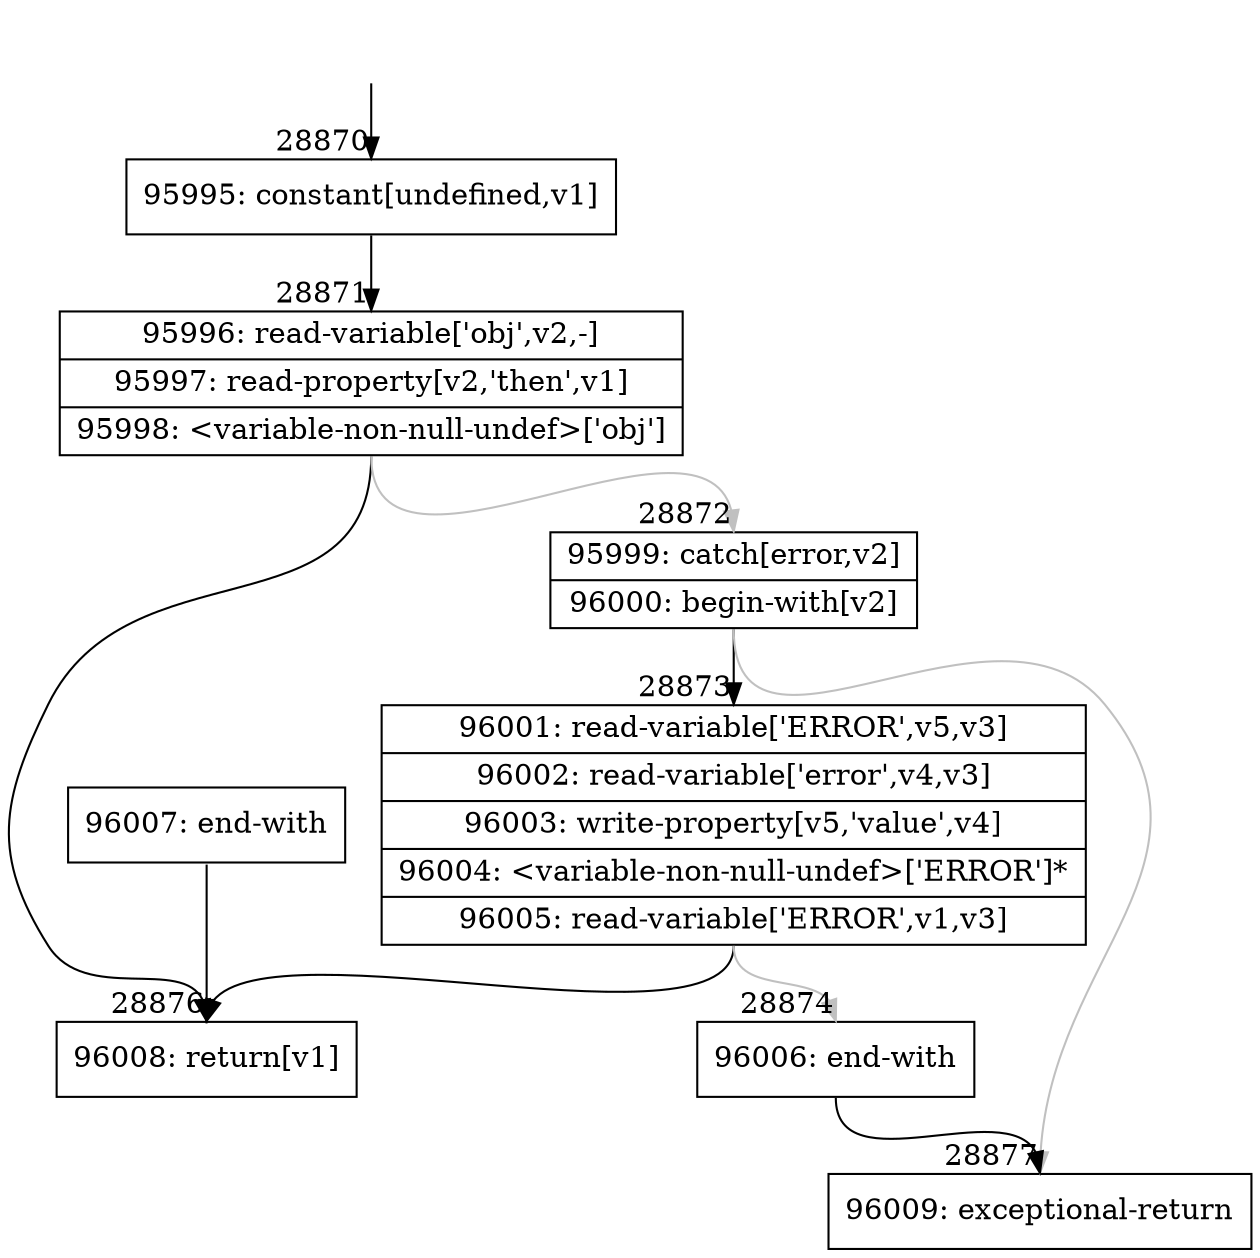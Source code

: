 digraph {
rankdir="TD"
BB_entry2549[shape=none,label=""];
BB_entry2549 -> BB28870 [tailport=s, headport=n, headlabel="    28870"]
BB28870 [shape=record label="{95995: constant[undefined,v1]}" ] 
BB28870 -> BB28871 [tailport=s, headport=n, headlabel="      28871"]
BB28871 [shape=record label="{95996: read-variable['obj',v2,-]|95997: read-property[v2,'then',v1]|95998: \<variable-non-null-undef\>['obj']}" ] 
BB28871 -> BB28876 [tailport=s, headport=n, headlabel="      28876"]
BB28871 -> BB28872 [tailport=s, headport=n, color=gray, headlabel="      28872"]
BB28872 [shape=record label="{95999: catch[error,v2]|96000: begin-with[v2]}" ] 
BB28872 -> BB28873 [tailport=s, headport=n, headlabel="      28873"]
BB28872 -> BB28877 [tailport=s, headport=n, color=gray, headlabel="      28877"]
BB28873 [shape=record label="{96001: read-variable['ERROR',v5,v3]|96002: read-variable['error',v4,v3]|96003: write-property[v5,'value',v4]|96004: \<variable-non-null-undef\>['ERROR']*|96005: read-variable['ERROR',v1,v3]}" ] 
BB28873 -> BB28876 [tailport=s, headport=n]
BB28873 -> BB28874 [tailport=s, headport=n, color=gray, headlabel="      28874"]
BB28874 [shape=record label="{96006: end-with}" ] 
BB28874 -> BB28877 [tailport=s, headport=n]
BB28875 [shape=record label="{96007: end-with}" ] 
BB28875 -> BB28876 [tailport=s, headport=n]
BB28876 [shape=record label="{96008: return[v1]}" ] 
BB28877 [shape=record label="{96009: exceptional-return}" ] 
//#$~ 51744
}
